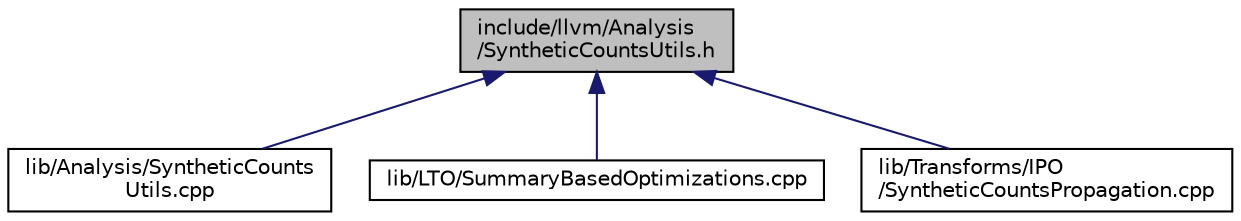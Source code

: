 digraph "include/llvm/Analysis/SyntheticCountsUtils.h"
{
 // LATEX_PDF_SIZE
  bgcolor="transparent";
  edge [fontname="Helvetica",fontsize="10",labelfontname="Helvetica",labelfontsize="10"];
  node [fontname="Helvetica",fontsize="10",shape=record];
  Node1 [label="include/llvm/Analysis\l/SyntheticCountsUtils.h",height=0.2,width=0.4,color="black", fillcolor="grey75", style="filled", fontcolor="black",tooltip=" "];
  Node1 -> Node2 [dir="back",color="midnightblue",fontsize="10",style="solid",fontname="Helvetica"];
  Node2 [label="lib/Analysis/SyntheticCounts\lUtils.cpp",height=0.2,width=0.4,color="black",URL="$SyntheticCountsUtils_8cpp.html",tooltip=" "];
  Node1 -> Node3 [dir="back",color="midnightblue",fontsize="10",style="solid",fontname="Helvetica"];
  Node3 [label="lib/LTO/SummaryBasedOptimizations.cpp",height=0.2,width=0.4,color="black",URL="$SummaryBasedOptimizations_8cpp.html",tooltip=" "];
  Node1 -> Node4 [dir="back",color="midnightblue",fontsize="10",style="solid",fontname="Helvetica"];
  Node4 [label="lib/Transforms/IPO\l/SyntheticCountsPropagation.cpp",height=0.2,width=0.4,color="black",URL="$SyntheticCountsPropagation_8cpp.html",tooltip=" "];
}
